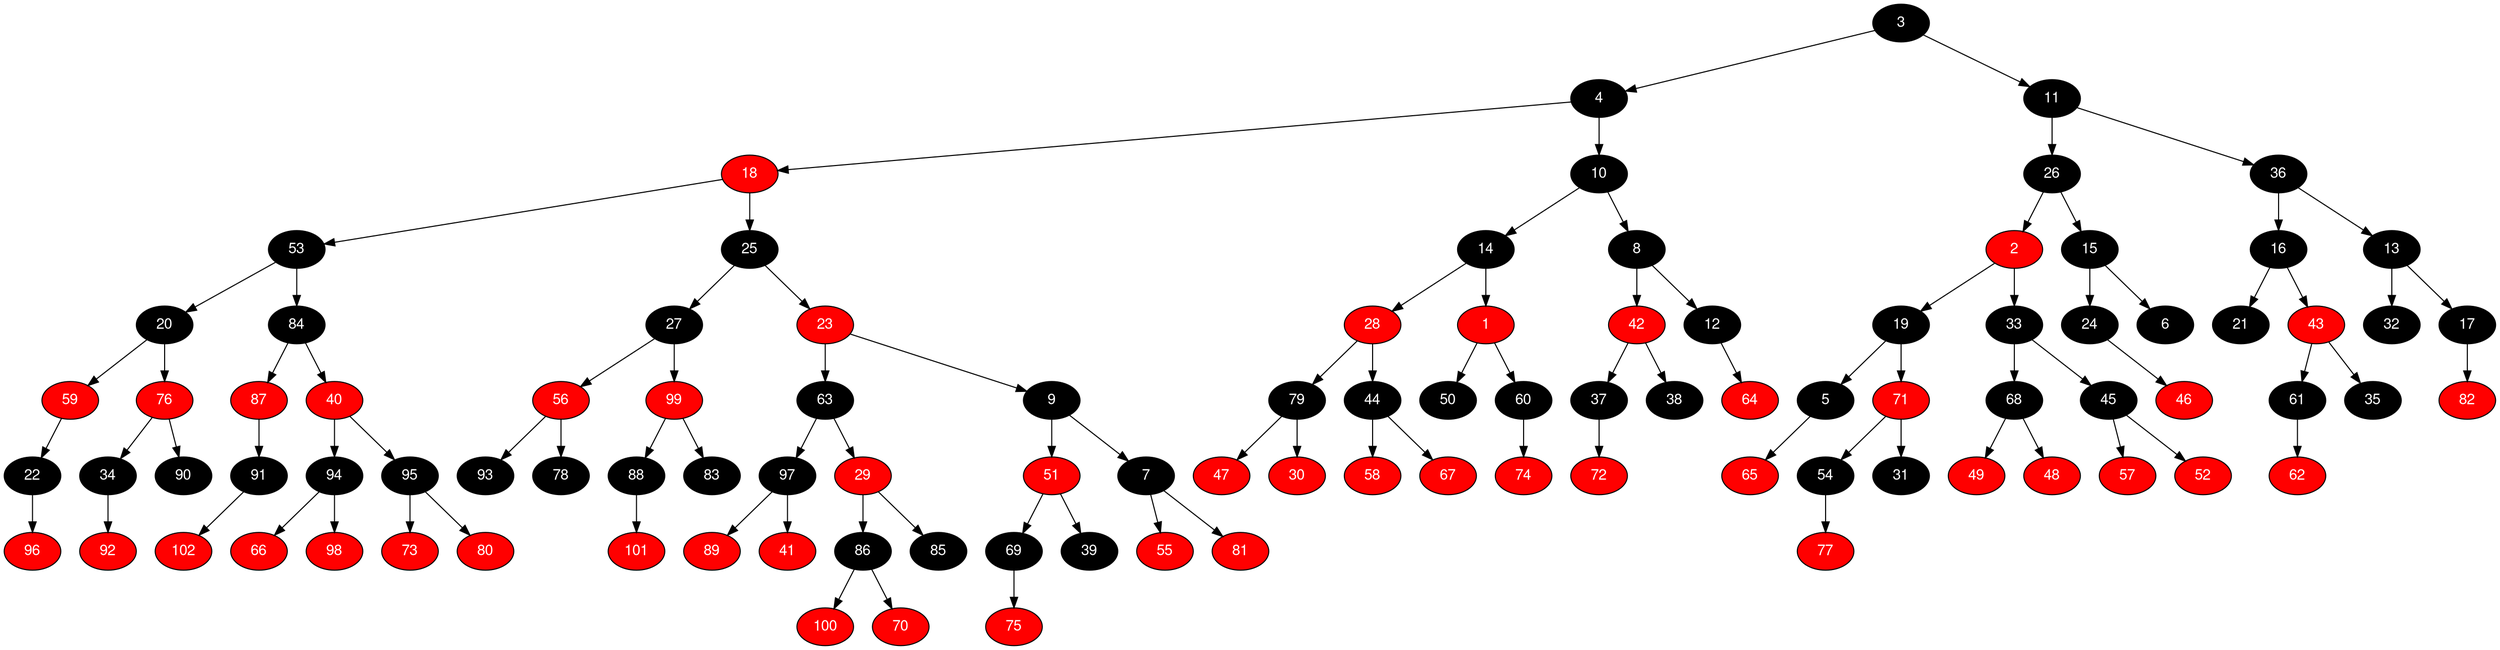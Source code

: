 digraph RB_Teste {
	node [fontname="Helvetica,Arial,sans-serif" style="filled"]
	edge [fontname="Helvetica,Arial,sans-serif" color="black"]

	{
		node [fillcolor=" black" fontcolor=" white"] 3 
		node [fillcolor=" black" fontcolor=" white"] 4 
		node [fillcolor=" red" fontcolor=" white"] 18 
		node [fillcolor=" black" fontcolor=" white"] 53 
		node [fillcolor=" black" fontcolor=" white"] 20 
		node [fillcolor=" red" fontcolor=" white"] 59 
		node [fillcolor=" black" fontcolor=" white"] 22 
		node [fillcolor=" red" fontcolor=" white"] 96 
		node [fillcolor=" red" fontcolor=" white"] 76 
		node [fillcolor=" black" fontcolor=" white"] 34 
		node [fillcolor=" red" fontcolor=" white"] 92 
		node [fillcolor=" black" fontcolor=" white"] 90 
		node [fillcolor=" black" fontcolor=" white"] 84 
		node [fillcolor=" red" fontcolor=" white"] 87 
		node [fillcolor=" black" fontcolor=" white"] 91 
		node [fillcolor=" red" fontcolor=" white"] 102 
		node [fillcolor=" red" fontcolor=" white"] 40 
		node [fillcolor=" black" fontcolor=" white"] 94 
		node [fillcolor=" red" fontcolor=" white"] 66 
		node [fillcolor=" red" fontcolor=" white"] 98 
		node [fillcolor=" black" fontcolor=" white"] 95 
		node [fillcolor=" red" fontcolor=" white"] 73 
		node [fillcolor=" red" fontcolor=" white"] 80 
		node [fillcolor=" black" fontcolor=" white"] 25 
		node [fillcolor=" black" fontcolor=" white"] 27 
		node [fillcolor=" red" fontcolor=" white"] 56 
		node [fillcolor=" black" fontcolor=" white"] 93 
		node [fillcolor=" black" fontcolor=" white"] 78 
		node [fillcolor=" red" fontcolor=" white"] 99 
		node [fillcolor=" black" fontcolor=" white"] 88 
		node [fillcolor=" red" fontcolor=" white"] 101 
		node [fillcolor=" black" fontcolor=" white"] 83 
		node [fillcolor=" red" fontcolor=" white"] 23 
		node [fillcolor=" black" fontcolor=" white"] 63 
		node [fillcolor=" black" fontcolor=" white"] 97 
		node [fillcolor=" red" fontcolor=" white"] 89 
		node [fillcolor=" red" fontcolor=" white"] 41 
		node [fillcolor=" red" fontcolor=" white"] 29 
		node [fillcolor=" black" fontcolor=" white"] 86 
		node [fillcolor=" red" fontcolor=" white"] 100 
		node [fillcolor=" red" fontcolor=" white"] 70 
		node [fillcolor=" black" fontcolor=" white"] 85 
		node [fillcolor=" black" fontcolor=" white"] 9 
		node [fillcolor=" red" fontcolor=" white"] 51 
		node [fillcolor=" black" fontcolor=" white"] 69 
		node [fillcolor=" red" fontcolor=" white"] 75 
		node [fillcolor=" black" fontcolor=" white"] 39 
		node [fillcolor=" black" fontcolor=" white"] 7 
		node [fillcolor=" red" fontcolor=" white"] 55 
		node [fillcolor=" red" fontcolor=" white"] 81 
		node [fillcolor=" black" fontcolor=" white"] 10 
		node [fillcolor=" black" fontcolor=" white"] 14 
		node [fillcolor=" red" fontcolor=" white"] 28 
		node [fillcolor=" black" fontcolor=" white"] 79 
		node [fillcolor=" red" fontcolor=" white"] 47 
		node [fillcolor=" red" fontcolor=" white"] 30 
		node [fillcolor=" black" fontcolor=" white"] 44 
		node [fillcolor=" red" fontcolor=" white"] 58 
		node [fillcolor=" red" fontcolor=" white"] 67 
		node [fillcolor=" red" fontcolor=" white"] 1 
		node [fillcolor=" black" fontcolor=" white"] 50 
		node [fillcolor=" black" fontcolor=" white"] 60 
		node [fillcolor=" red" fontcolor=" white"] 74 
		node [fillcolor=" black" fontcolor=" white"] 8 
		node [fillcolor=" red" fontcolor=" white"] 42 
		node [fillcolor=" black" fontcolor=" white"] 37 
		node [fillcolor=" red" fontcolor=" white"] 72 
		node [fillcolor=" black" fontcolor=" white"] 38 
		node [fillcolor=" black" fontcolor=" white"] 12 
		node [fillcolor=" red" fontcolor=" white"] 64 
		node [fillcolor=" black" fontcolor=" white"] 11 
		node [fillcolor=" black" fontcolor=" white"] 26 
		node [fillcolor=" red" fontcolor=" white"] 2 
		node [fillcolor=" black" fontcolor=" white"] 19 
		node [fillcolor=" black" fontcolor=" white"] 5 
		node [fillcolor=" red" fontcolor=" white"] 65 
		node [fillcolor=" red" fontcolor=" white"] 71 
		node [fillcolor=" black" fontcolor=" white"] 54 
		node [fillcolor=" red" fontcolor=" white"] 77 
		node [fillcolor=" black" fontcolor=" white"] 31 
		node [fillcolor=" black" fontcolor=" white"] 33 
		node [fillcolor=" black" fontcolor=" white"] 68 
		node [fillcolor=" red" fontcolor=" white"] 49 
		node [fillcolor=" red" fontcolor=" white"] 48 
		node [fillcolor=" black" fontcolor=" white"] 45 
		node [fillcolor=" red" fontcolor=" white"] 57 
		node [fillcolor=" red" fontcolor=" white"] 52 
		node [fillcolor=" black" fontcolor=" white"] 15 
		node [fillcolor=" black" fontcolor=" white"] 24 
		node [fillcolor=" red" fontcolor=" white"] 46 
		node [fillcolor=" black" fontcolor=" white"] 6 
		node [fillcolor=" black" fontcolor=" white"] 36 
		node [fillcolor=" black" fontcolor=" white"] 16 
		node [fillcolor=" black" fontcolor=" white"] 21 
		node [fillcolor=" red" fontcolor=" white"] 43 
		node [fillcolor=" black" fontcolor=" white"] 61 
		node [fillcolor=" red" fontcolor=" white"] 62 
		node [fillcolor=" black" fontcolor=" white"] 35 
		node [fillcolor=" black" fontcolor=" white"] 13 
		node [fillcolor=" black" fontcolor=" white"] 32 
		node [fillcolor=" black" fontcolor=" white"] 17 
		node [fillcolor=" red" fontcolor=" white"] 82 
	}

	3 -> 4 
	3 -> 11 
	4 -> 18 
	4 -> 10 
	18 -> 53 
	18 -> 25 
	53 -> 20 
	53 -> 84 
	20 -> 59 
	20 -> 76 
	59 -> 22 
	22 -> 96 
	76 -> 34 
	76 -> 90 
	34 -> 92 
	84 -> 87 
	84 -> 40 
	87 -> 91 
	91 -> 102 
	40 -> 94 
	40 -> 95 
	94 -> 66 
	94 -> 98 
	95 -> 73 
	95 -> 80 
	25 -> 27 
	25 -> 23 
	27 -> 56 
	27 -> 99 
	56 -> 93 
	56 -> 78 
	99 -> 88 
	99 -> 83 
	88 -> 101 
	23 -> 63 
	23 -> 9 
	63 -> 97 
	63 -> 29 
	97 -> 89 
	97 -> 41 
	29 -> 86 
	29 -> 85 
	86 -> 100 
	86 -> 70 
	9 -> 51 
	9 -> 7 
	51 -> 69 
	51 -> 39 
	69 -> 75 
	7 -> 55 
	7 -> 81 
	10 -> 14 
	10 -> 8 
	14 -> 28 
	14 -> 1 
	28 -> 79 
	28 -> 44 
	79 -> 47 
	79 -> 30 
	44 -> 58 
	44 -> 67 
	1 -> 50 
	1 -> 60 
	60 -> 74 
	8 -> 42 
	8 -> 12 
	42 -> 37 
	42 -> 38 
	37 -> 72 
	12 -> 64 
	11 -> 26 
	11 -> 36 
	26 -> 2 
	26 -> 15 
	2 -> 19 
	2 -> 33 
	19 -> 5 
	19 -> 71 
	5 -> 65 
	71 -> 54 
	71 -> 31 
	54 -> 77 
	33 -> 68 
	33 -> 45 
	68 -> 49 
	68 -> 48 
	45 -> 57 
	45 -> 52 
	15 -> 24 
	15 -> 6 
	24 -> 46 
	36 -> 16 
	36 -> 13 
	16 -> 21 
	16 -> 43 
	43 -> 61 
	43 -> 35 
	61 -> 62 
	13 -> 32 
	13 -> 17 
	17 -> 82 
}
